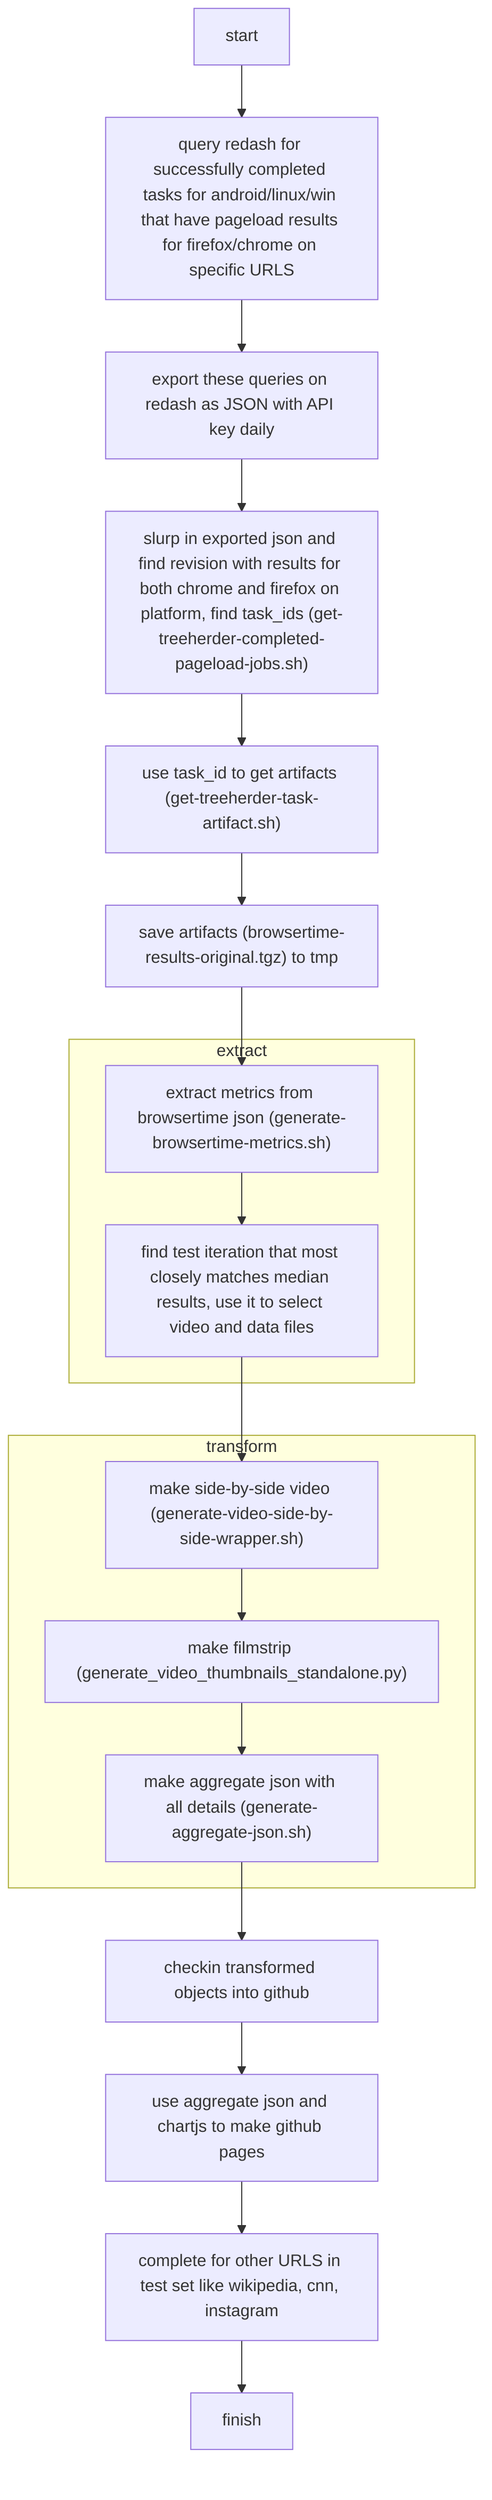 flowchart TB
	  start --> step1[query redash for successfully completed tasks for android/linux/win that have pageload results for firefox/chrome on specific URLS]
	  step1 --> step2[export these queries on redash as JSON with API key daily]
	  step2 --> step3["slurp in exported json and find revision with results for both chrome and firefox on platform, find task_ids (get-treeherder-completed-pageload-jobs.sh)"]
	  step3 --> step4["use task_id to get artifacts (get-treeherder-task-artifact.sh)"]
	  step4 --> step5["save artifacts (browsertime-results-original.tgz) to tmp"]
	  step5 --> step6a["extract metrics from browsertime json (generate-browsertime-metrics.sh)"]
	  subgraph extract
	  step6a --> step6b["find test iteration that most closely matches median results, use it to select video and data files"]
	  end
	  step6b --> step7a["make side-by-side video (generate-video-side-by-side-wrapper.sh)"]
	  subgraph transform
	  step7a --> step7b["make filmstrip (generate_video_thumbnails_standalone.py)"]
	  step7b --> step7c["make aggregate json with all details (generate-aggregate-json.sh)"]
	  end
	  step7c --> step8["checkin transformed objects into github"]
	  step8 --> step9["use aggregate json and chartjs to make github pages"]
	  step9 --> step10["complete for other URLS in test set like wikipedia, cnn, instagram"]
	  step10 --> step11["finish"]